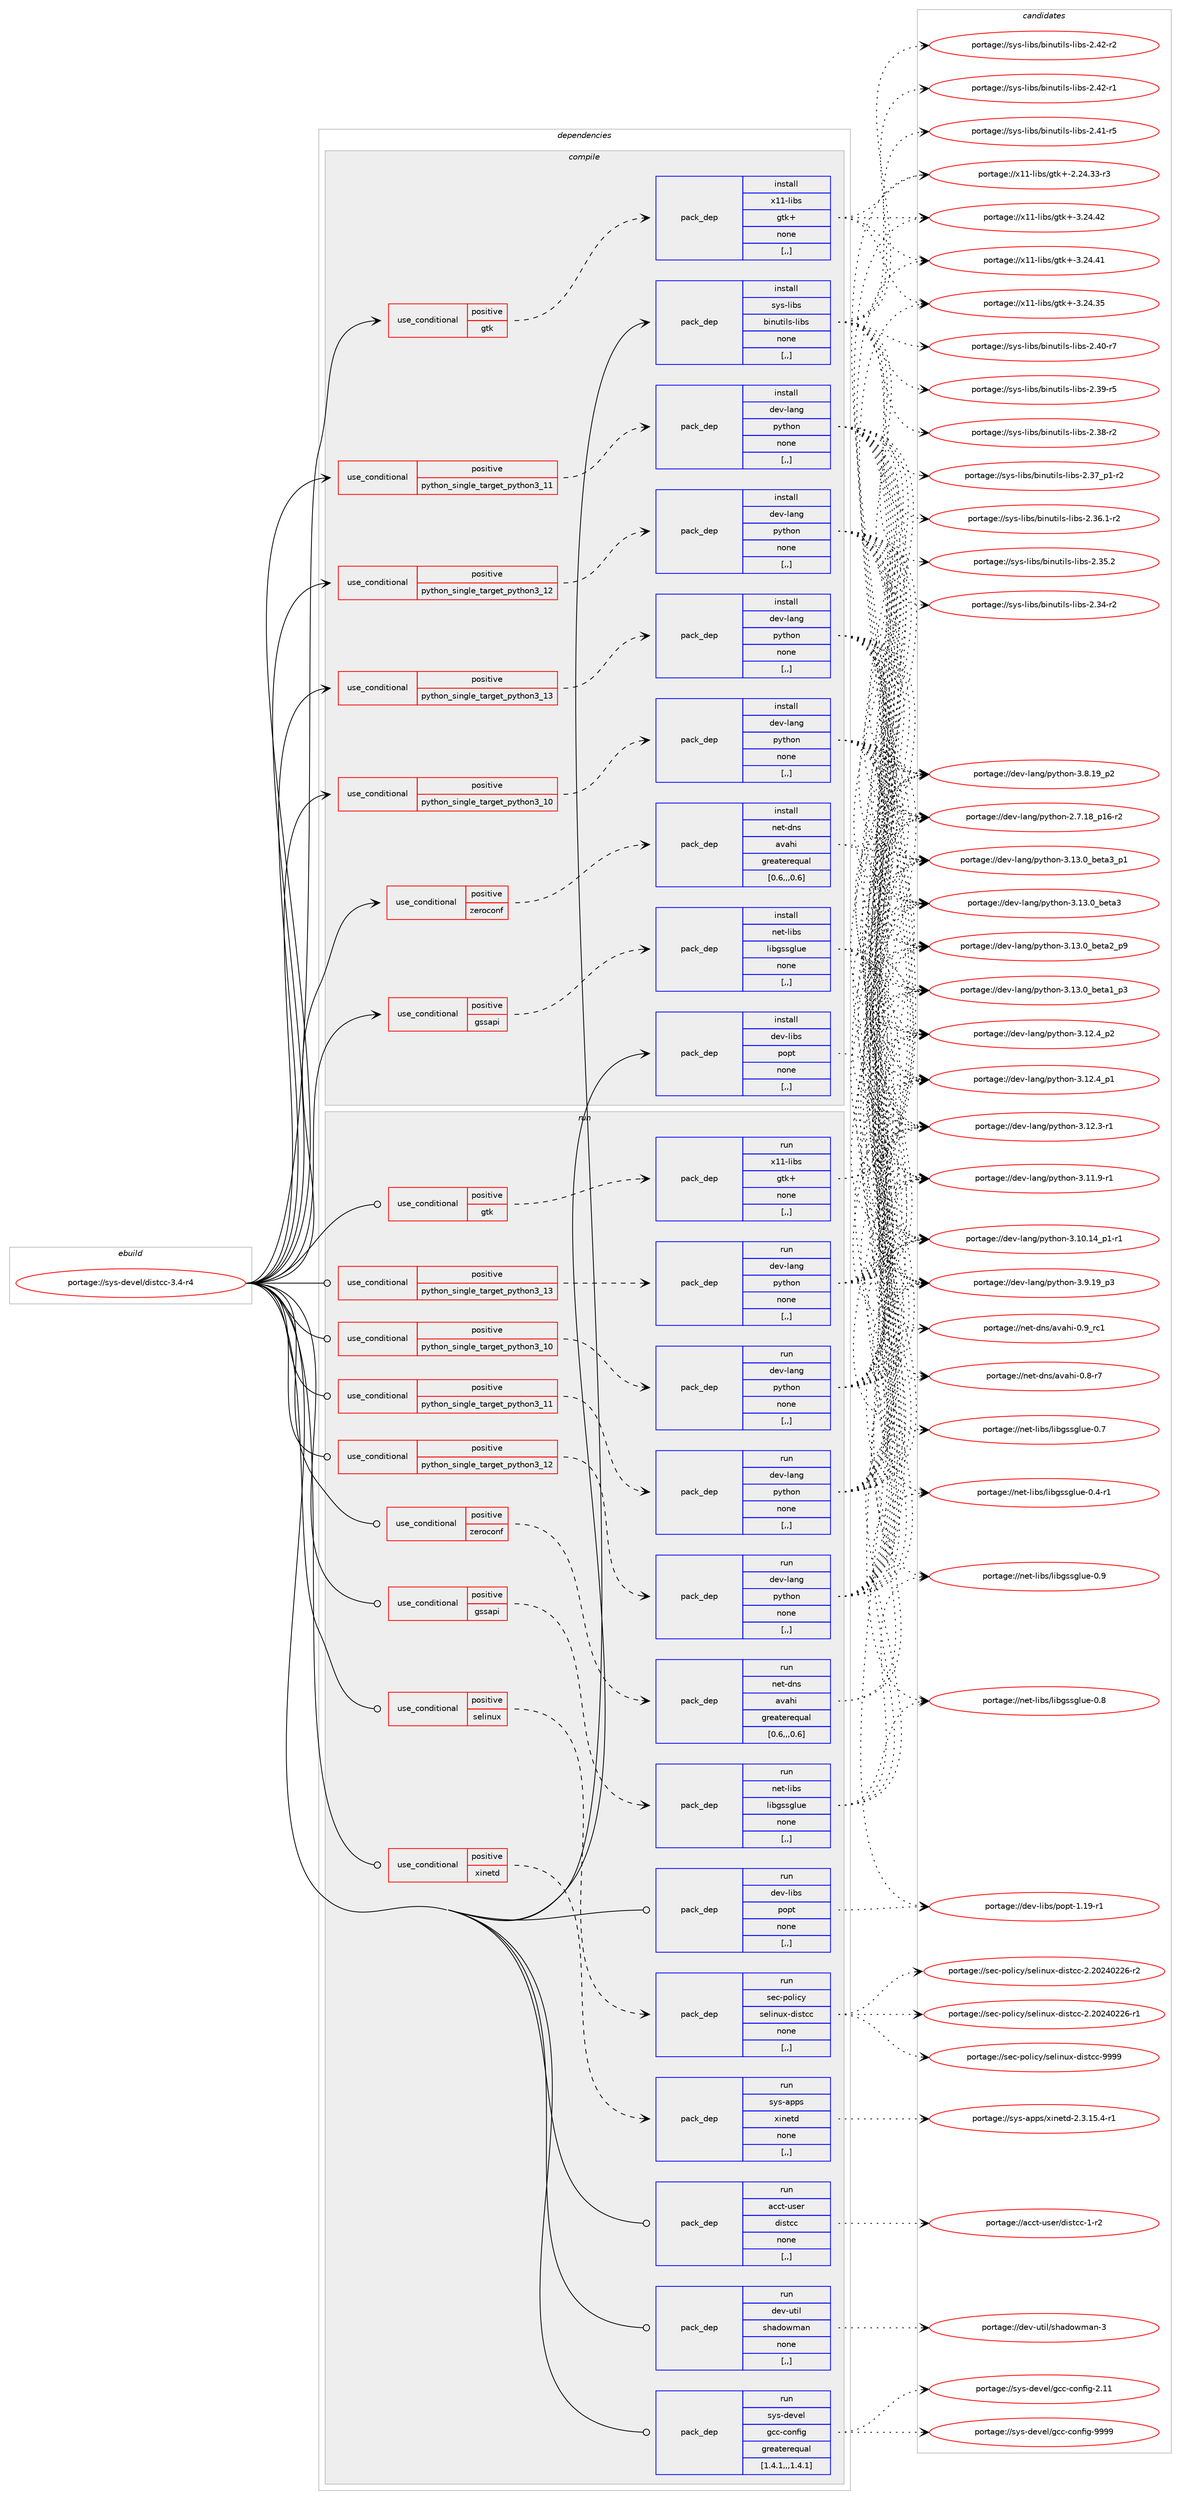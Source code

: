 digraph prolog {

# *************
# Graph options
# *************

newrank=true;
concentrate=true;
compound=true;
graph [rankdir=LR,fontname=Helvetica,fontsize=10,ranksep=1.5];#, ranksep=2.5, nodesep=0.2];
edge  [arrowhead=vee];
node  [fontname=Helvetica,fontsize=10];

# **********
# The ebuild
# **********

subgraph cluster_leftcol {
color=gray;
label=<<i>ebuild</i>>;
id [label="portage://sys-devel/distcc-3.4-r4", color=red, width=4, href="../sys-devel/distcc-3.4-r4.svg"];
}

# ****************
# The dependencies
# ****************

subgraph cluster_midcol {
color=gray;
label=<<i>dependencies</i>>;
subgraph cluster_compile {
fillcolor="#eeeeee";
style=filled;
label=<<i>compile</i>>;
subgraph cond114617 {
dependency430976 [label=<<TABLE BORDER="0" CELLBORDER="1" CELLSPACING="0" CELLPADDING="4"><TR><TD ROWSPAN="3" CELLPADDING="10">use_conditional</TD></TR><TR><TD>positive</TD></TR><TR><TD>gssapi</TD></TR></TABLE>>, shape=none, color=red];
subgraph pack313398 {
dependency430977 [label=<<TABLE BORDER="0" CELLBORDER="1" CELLSPACING="0" CELLPADDING="4" WIDTH="220"><TR><TD ROWSPAN="6" CELLPADDING="30">pack_dep</TD></TR><TR><TD WIDTH="110">install</TD></TR><TR><TD>net-libs</TD></TR><TR><TD>libgssglue</TD></TR><TR><TD>none</TD></TR><TR><TD>[,,]</TD></TR></TABLE>>, shape=none, color=blue];
}
dependency430976:e -> dependency430977:w [weight=20,style="dashed",arrowhead="vee"];
}
id:e -> dependency430976:w [weight=20,style="solid",arrowhead="vee"];
subgraph cond114618 {
dependency430978 [label=<<TABLE BORDER="0" CELLBORDER="1" CELLSPACING="0" CELLPADDING="4"><TR><TD ROWSPAN="3" CELLPADDING="10">use_conditional</TD></TR><TR><TD>positive</TD></TR><TR><TD>gtk</TD></TR></TABLE>>, shape=none, color=red];
subgraph pack313399 {
dependency430979 [label=<<TABLE BORDER="0" CELLBORDER="1" CELLSPACING="0" CELLPADDING="4" WIDTH="220"><TR><TD ROWSPAN="6" CELLPADDING="30">pack_dep</TD></TR><TR><TD WIDTH="110">install</TD></TR><TR><TD>x11-libs</TD></TR><TR><TD>gtk+</TD></TR><TR><TD>none</TD></TR><TR><TD>[,,]</TD></TR></TABLE>>, shape=none, color=blue];
}
dependency430978:e -> dependency430979:w [weight=20,style="dashed",arrowhead="vee"];
}
id:e -> dependency430978:w [weight=20,style="solid",arrowhead="vee"];
subgraph cond114619 {
dependency430980 [label=<<TABLE BORDER="0" CELLBORDER="1" CELLSPACING="0" CELLPADDING="4"><TR><TD ROWSPAN="3" CELLPADDING="10">use_conditional</TD></TR><TR><TD>positive</TD></TR><TR><TD>python_single_target_python3_10</TD></TR></TABLE>>, shape=none, color=red];
subgraph pack313400 {
dependency430981 [label=<<TABLE BORDER="0" CELLBORDER="1" CELLSPACING="0" CELLPADDING="4" WIDTH="220"><TR><TD ROWSPAN="6" CELLPADDING="30">pack_dep</TD></TR><TR><TD WIDTH="110">install</TD></TR><TR><TD>dev-lang</TD></TR><TR><TD>python</TD></TR><TR><TD>none</TD></TR><TR><TD>[,,]</TD></TR></TABLE>>, shape=none, color=blue];
}
dependency430980:e -> dependency430981:w [weight=20,style="dashed",arrowhead="vee"];
}
id:e -> dependency430980:w [weight=20,style="solid",arrowhead="vee"];
subgraph cond114620 {
dependency430982 [label=<<TABLE BORDER="0" CELLBORDER="1" CELLSPACING="0" CELLPADDING="4"><TR><TD ROWSPAN="3" CELLPADDING="10">use_conditional</TD></TR><TR><TD>positive</TD></TR><TR><TD>python_single_target_python3_11</TD></TR></TABLE>>, shape=none, color=red];
subgraph pack313401 {
dependency430983 [label=<<TABLE BORDER="0" CELLBORDER="1" CELLSPACING="0" CELLPADDING="4" WIDTH="220"><TR><TD ROWSPAN="6" CELLPADDING="30">pack_dep</TD></TR><TR><TD WIDTH="110">install</TD></TR><TR><TD>dev-lang</TD></TR><TR><TD>python</TD></TR><TR><TD>none</TD></TR><TR><TD>[,,]</TD></TR></TABLE>>, shape=none, color=blue];
}
dependency430982:e -> dependency430983:w [weight=20,style="dashed",arrowhead="vee"];
}
id:e -> dependency430982:w [weight=20,style="solid",arrowhead="vee"];
subgraph cond114621 {
dependency430984 [label=<<TABLE BORDER="0" CELLBORDER="1" CELLSPACING="0" CELLPADDING="4"><TR><TD ROWSPAN="3" CELLPADDING="10">use_conditional</TD></TR><TR><TD>positive</TD></TR><TR><TD>python_single_target_python3_12</TD></TR></TABLE>>, shape=none, color=red];
subgraph pack313402 {
dependency430985 [label=<<TABLE BORDER="0" CELLBORDER="1" CELLSPACING="0" CELLPADDING="4" WIDTH="220"><TR><TD ROWSPAN="6" CELLPADDING="30">pack_dep</TD></TR><TR><TD WIDTH="110">install</TD></TR><TR><TD>dev-lang</TD></TR><TR><TD>python</TD></TR><TR><TD>none</TD></TR><TR><TD>[,,]</TD></TR></TABLE>>, shape=none, color=blue];
}
dependency430984:e -> dependency430985:w [weight=20,style="dashed",arrowhead="vee"];
}
id:e -> dependency430984:w [weight=20,style="solid",arrowhead="vee"];
subgraph cond114622 {
dependency430986 [label=<<TABLE BORDER="0" CELLBORDER="1" CELLSPACING="0" CELLPADDING="4"><TR><TD ROWSPAN="3" CELLPADDING="10">use_conditional</TD></TR><TR><TD>positive</TD></TR><TR><TD>python_single_target_python3_13</TD></TR></TABLE>>, shape=none, color=red];
subgraph pack313403 {
dependency430987 [label=<<TABLE BORDER="0" CELLBORDER="1" CELLSPACING="0" CELLPADDING="4" WIDTH="220"><TR><TD ROWSPAN="6" CELLPADDING="30">pack_dep</TD></TR><TR><TD WIDTH="110">install</TD></TR><TR><TD>dev-lang</TD></TR><TR><TD>python</TD></TR><TR><TD>none</TD></TR><TR><TD>[,,]</TD></TR></TABLE>>, shape=none, color=blue];
}
dependency430986:e -> dependency430987:w [weight=20,style="dashed",arrowhead="vee"];
}
id:e -> dependency430986:w [weight=20,style="solid",arrowhead="vee"];
subgraph cond114623 {
dependency430988 [label=<<TABLE BORDER="0" CELLBORDER="1" CELLSPACING="0" CELLPADDING="4"><TR><TD ROWSPAN="3" CELLPADDING="10">use_conditional</TD></TR><TR><TD>positive</TD></TR><TR><TD>zeroconf</TD></TR></TABLE>>, shape=none, color=red];
subgraph pack313404 {
dependency430989 [label=<<TABLE BORDER="0" CELLBORDER="1" CELLSPACING="0" CELLPADDING="4" WIDTH="220"><TR><TD ROWSPAN="6" CELLPADDING="30">pack_dep</TD></TR><TR><TD WIDTH="110">install</TD></TR><TR><TD>net-dns</TD></TR><TR><TD>avahi</TD></TR><TR><TD>greaterequal</TD></TR><TR><TD>[0.6,,,0.6]</TD></TR></TABLE>>, shape=none, color=blue];
}
dependency430988:e -> dependency430989:w [weight=20,style="dashed",arrowhead="vee"];
}
id:e -> dependency430988:w [weight=20,style="solid",arrowhead="vee"];
subgraph pack313405 {
dependency430990 [label=<<TABLE BORDER="0" CELLBORDER="1" CELLSPACING="0" CELLPADDING="4" WIDTH="220"><TR><TD ROWSPAN="6" CELLPADDING="30">pack_dep</TD></TR><TR><TD WIDTH="110">install</TD></TR><TR><TD>dev-libs</TD></TR><TR><TD>popt</TD></TR><TR><TD>none</TD></TR><TR><TD>[,,]</TD></TR></TABLE>>, shape=none, color=blue];
}
id:e -> dependency430990:w [weight=20,style="solid",arrowhead="vee"];
subgraph pack313406 {
dependency430991 [label=<<TABLE BORDER="0" CELLBORDER="1" CELLSPACING="0" CELLPADDING="4" WIDTH="220"><TR><TD ROWSPAN="6" CELLPADDING="30">pack_dep</TD></TR><TR><TD WIDTH="110">install</TD></TR><TR><TD>sys-libs</TD></TR><TR><TD>binutils-libs</TD></TR><TR><TD>none</TD></TR><TR><TD>[,,]</TD></TR></TABLE>>, shape=none, color=blue];
}
id:e -> dependency430991:w [weight=20,style="solid",arrowhead="vee"];
}
subgraph cluster_compileandrun {
fillcolor="#eeeeee";
style=filled;
label=<<i>compile and run</i>>;
}
subgraph cluster_run {
fillcolor="#eeeeee";
style=filled;
label=<<i>run</i>>;
subgraph cond114624 {
dependency430992 [label=<<TABLE BORDER="0" CELLBORDER="1" CELLSPACING="0" CELLPADDING="4"><TR><TD ROWSPAN="3" CELLPADDING="10">use_conditional</TD></TR><TR><TD>positive</TD></TR><TR><TD>gssapi</TD></TR></TABLE>>, shape=none, color=red];
subgraph pack313407 {
dependency430993 [label=<<TABLE BORDER="0" CELLBORDER="1" CELLSPACING="0" CELLPADDING="4" WIDTH="220"><TR><TD ROWSPAN="6" CELLPADDING="30">pack_dep</TD></TR><TR><TD WIDTH="110">run</TD></TR><TR><TD>net-libs</TD></TR><TR><TD>libgssglue</TD></TR><TR><TD>none</TD></TR><TR><TD>[,,]</TD></TR></TABLE>>, shape=none, color=blue];
}
dependency430992:e -> dependency430993:w [weight=20,style="dashed",arrowhead="vee"];
}
id:e -> dependency430992:w [weight=20,style="solid",arrowhead="odot"];
subgraph cond114625 {
dependency430994 [label=<<TABLE BORDER="0" CELLBORDER="1" CELLSPACING="0" CELLPADDING="4"><TR><TD ROWSPAN="3" CELLPADDING="10">use_conditional</TD></TR><TR><TD>positive</TD></TR><TR><TD>gtk</TD></TR></TABLE>>, shape=none, color=red];
subgraph pack313408 {
dependency430995 [label=<<TABLE BORDER="0" CELLBORDER="1" CELLSPACING="0" CELLPADDING="4" WIDTH="220"><TR><TD ROWSPAN="6" CELLPADDING="30">pack_dep</TD></TR><TR><TD WIDTH="110">run</TD></TR><TR><TD>x11-libs</TD></TR><TR><TD>gtk+</TD></TR><TR><TD>none</TD></TR><TR><TD>[,,]</TD></TR></TABLE>>, shape=none, color=blue];
}
dependency430994:e -> dependency430995:w [weight=20,style="dashed",arrowhead="vee"];
}
id:e -> dependency430994:w [weight=20,style="solid",arrowhead="odot"];
subgraph cond114626 {
dependency430996 [label=<<TABLE BORDER="0" CELLBORDER="1" CELLSPACING="0" CELLPADDING="4"><TR><TD ROWSPAN="3" CELLPADDING="10">use_conditional</TD></TR><TR><TD>positive</TD></TR><TR><TD>python_single_target_python3_10</TD></TR></TABLE>>, shape=none, color=red];
subgraph pack313409 {
dependency430997 [label=<<TABLE BORDER="0" CELLBORDER="1" CELLSPACING="0" CELLPADDING="4" WIDTH="220"><TR><TD ROWSPAN="6" CELLPADDING="30">pack_dep</TD></TR><TR><TD WIDTH="110">run</TD></TR><TR><TD>dev-lang</TD></TR><TR><TD>python</TD></TR><TR><TD>none</TD></TR><TR><TD>[,,]</TD></TR></TABLE>>, shape=none, color=blue];
}
dependency430996:e -> dependency430997:w [weight=20,style="dashed",arrowhead="vee"];
}
id:e -> dependency430996:w [weight=20,style="solid",arrowhead="odot"];
subgraph cond114627 {
dependency430998 [label=<<TABLE BORDER="0" CELLBORDER="1" CELLSPACING="0" CELLPADDING="4"><TR><TD ROWSPAN="3" CELLPADDING="10">use_conditional</TD></TR><TR><TD>positive</TD></TR><TR><TD>python_single_target_python3_11</TD></TR></TABLE>>, shape=none, color=red];
subgraph pack313410 {
dependency430999 [label=<<TABLE BORDER="0" CELLBORDER="1" CELLSPACING="0" CELLPADDING="4" WIDTH="220"><TR><TD ROWSPAN="6" CELLPADDING="30">pack_dep</TD></TR><TR><TD WIDTH="110">run</TD></TR><TR><TD>dev-lang</TD></TR><TR><TD>python</TD></TR><TR><TD>none</TD></TR><TR><TD>[,,]</TD></TR></TABLE>>, shape=none, color=blue];
}
dependency430998:e -> dependency430999:w [weight=20,style="dashed",arrowhead="vee"];
}
id:e -> dependency430998:w [weight=20,style="solid",arrowhead="odot"];
subgraph cond114628 {
dependency431000 [label=<<TABLE BORDER="0" CELLBORDER="1" CELLSPACING="0" CELLPADDING="4"><TR><TD ROWSPAN="3" CELLPADDING="10">use_conditional</TD></TR><TR><TD>positive</TD></TR><TR><TD>python_single_target_python3_12</TD></TR></TABLE>>, shape=none, color=red];
subgraph pack313411 {
dependency431001 [label=<<TABLE BORDER="0" CELLBORDER="1" CELLSPACING="0" CELLPADDING="4" WIDTH="220"><TR><TD ROWSPAN="6" CELLPADDING="30">pack_dep</TD></TR><TR><TD WIDTH="110">run</TD></TR><TR><TD>dev-lang</TD></TR><TR><TD>python</TD></TR><TR><TD>none</TD></TR><TR><TD>[,,]</TD></TR></TABLE>>, shape=none, color=blue];
}
dependency431000:e -> dependency431001:w [weight=20,style="dashed",arrowhead="vee"];
}
id:e -> dependency431000:w [weight=20,style="solid",arrowhead="odot"];
subgraph cond114629 {
dependency431002 [label=<<TABLE BORDER="0" CELLBORDER="1" CELLSPACING="0" CELLPADDING="4"><TR><TD ROWSPAN="3" CELLPADDING="10">use_conditional</TD></TR><TR><TD>positive</TD></TR><TR><TD>python_single_target_python3_13</TD></TR></TABLE>>, shape=none, color=red];
subgraph pack313412 {
dependency431003 [label=<<TABLE BORDER="0" CELLBORDER="1" CELLSPACING="0" CELLPADDING="4" WIDTH="220"><TR><TD ROWSPAN="6" CELLPADDING="30">pack_dep</TD></TR><TR><TD WIDTH="110">run</TD></TR><TR><TD>dev-lang</TD></TR><TR><TD>python</TD></TR><TR><TD>none</TD></TR><TR><TD>[,,]</TD></TR></TABLE>>, shape=none, color=blue];
}
dependency431002:e -> dependency431003:w [weight=20,style="dashed",arrowhead="vee"];
}
id:e -> dependency431002:w [weight=20,style="solid",arrowhead="odot"];
subgraph cond114630 {
dependency431004 [label=<<TABLE BORDER="0" CELLBORDER="1" CELLSPACING="0" CELLPADDING="4"><TR><TD ROWSPAN="3" CELLPADDING="10">use_conditional</TD></TR><TR><TD>positive</TD></TR><TR><TD>selinux</TD></TR></TABLE>>, shape=none, color=red];
subgraph pack313413 {
dependency431005 [label=<<TABLE BORDER="0" CELLBORDER="1" CELLSPACING="0" CELLPADDING="4" WIDTH="220"><TR><TD ROWSPAN="6" CELLPADDING="30">pack_dep</TD></TR><TR><TD WIDTH="110">run</TD></TR><TR><TD>sec-policy</TD></TR><TR><TD>selinux-distcc</TD></TR><TR><TD>none</TD></TR><TR><TD>[,,]</TD></TR></TABLE>>, shape=none, color=blue];
}
dependency431004:e -> dependency431005:w [weight=20,style="dashed",arrowhead="vee"];
}
id:e -> dependency431004:w [weight=20,style="solid",arrowhead="odot"];
subgraph cond114631 {
dependency431006 [label=<<TABLE BORDER="0" CELLBORDER="1" CELLSPACING="0" CELLPADDING="4"><TR><TD ROWSPAN="3" CELLPADDING="10">use_conditional</TD></TR><TR><TD>positive</TD></TR><TR><TD>xinetd</TD></TR></TABLE>>, shape=none, color=red];
subgraph pack313414 {
dependency431007 [label=<<TABLE BORDER="0" CELLBORDER="1" CELLSPACING="0" CELLPADDING="4" WIDTH="220"><TR><TD ROWSPAN="6" CELLPADDING="30">pack_dep</TD></TR><TR><TD WIDTH="110">run</TD></TR><TR><TD>sys-apps</TD></TR><TR><TD>xinetd</TD></TR><TR><TD>none</TD></TR><TR><TD>[,,]</TD></TR></TABLE>>, shape=none, color=blue];
}
dependency431006:e -> dependency431007:w [weight=20,style="dashed",arrowhead="vee"];
}
id:e -> dependency431006:w [weight=20,style="solid",arrowhead="odot"];
subgraph cond114632 {
dependency431008 [label=<<TABLE BORDER="0" CELLBORDER="1" CELLSPACING="0" CELLPADDING="4"><TR><TD ROWSPAN="3" CELLPADDING="10">use_conditional</TD></TR><TR><TD>positive</TD></TR><TR><TD>zeroconf</TD></TR></TABLE>>, shape=none, color=red];
subgraph pack313415 {
dependency431009 [label=<<TABLE BORDER="0" CELLBORDER="1" CELLSPACING="0" CELLPADDING="4" WIDTH="220"><TR><TD ROWSPAN="6" CELLPADDING="30">pack_dep</TD></TR><TR><TD WIDTH="110">run</TD></TR><TR><TD>net-dns</TD></TR><TR><TD>avahi</TD></TR><TR><TD>greaterequal</TD></TR><TR><TD>[0.6,,,0.6]</TD></TR></TABLE>>, shape=none, color=blue];
}
dependency431008:e -> dependency431009:w [weight=20,style="dashed",arrowhead="vee"];
}
id:e -> dependency431008:w [weight=20,style="solid",arrowhead="odot"];
subgraph pack313416 {
dependency431010 [label=<<TABLE BORDER="0" CELLBORDER="1" CELLSPACING="0" CELLPADDING="4" WIDTH="220"><TR><TD ROWSPAN="6" CELLPADDING="30">pack_dep</TD></TR><TR><TD WIDTH="110">run</TD></TR><TR><TD>acct-user</TD></TR><TR><TD>distcc</TD></TR><TR><TD>none</TD></TR><TR><TD>[,,]</TD></TR></TABLE>>, shape=none, color=blue];
}
id:e -> dependency431010:w [weight=20,style="solid",arrowhead="odot"];
subgraph pack313417 {
dependency431011 [label=<<TABLE BORDER="0" CELLBORDER="1" CELLSPACING="0" CELLPADDING="4" WIDTH="220"><TR><TD ROWSPAN="6" CELLPADDING="30">pack_dep</TD></TR><TR><TD WIDTH="110">run</TD></TR><TR><TD>dev-libs</TD></TR><TR><TD>popt</TD></TR><TR><TD>none</TD></TR><TR><TD>[,,]</TD></TR></TABLE>>, shape=none, color=blue];
}
id:e -> dependency431011:w [weight=20,style="solid",arrowhead="odot"];
subgraph pack313418 {
dependency431012 [label=<<TABLE BORDER="0" CELLBORDER="1" CELLSPACING="0" CELLPADDING="4" WIDTH="220"><TR><TD ROWSPAN="6" CELLPADDING="30">pack_dep</TD></TR><TR><TD WIDTH="110">run</TD></TR><TR><TD>dev-util</TD></TR><TR><TD>shadowman</TD></TR><TR><TD>none</TD></TR><TR><TD>[,,]</TD></TR></TABLE>>, shape=none, color=blue];
}
id:e -> dependency431012:w [weight=20,style="solid",arrowhead="odot"];
subgraph pack313419 {
dependency431013 [label=<<TABLE BORDER="0" CELLBORDER="1" CELLSPACING="0" CELLPADDING="4" WIDTH="220"><TR><TD ROWSPAN="6" CELLPADDING="30">pack_dep</TD></TR><TR><TD WIDTH="110">run</TD></TR><TR><TD>sys-devel</TD></TR><TR><TD>gcc-config</TD></TR><TR><TD>greaterequal</TD></TR><TR><TD>[1.4.1,,,1.4.1]</TD></TR></TABLE>>, shape=none, color=blue];
}
id:e -> dependency431013:w [weight=20,style="solid",arrowhead="odot"];
}
}

# **************
# The candidates
# **************

subgraph cluster_choices {
rank=same;
color=gray;
label=<<i>candidates</i>>;

subgraph choice313398 {
color=black;
nodesep=1;
choice1101011164510810598115471081059810311511510310811710145484657 [label="portage://net-libs/libgssglue-0.9", color=red, width=4,href="../net-libs/libgssglue-0.9.svg"];
choice1101011164510810598115471081059810311511510310811710145484656 [label="portage://net-libs/libgssglue-0.8", color=red, width=4,href="../net-libs/libgssglue-0.8.svg"];
choice1101011164510810598115471081059810311511510310811710145484655 [label="portage://net-libs/libgssglue-0.7", color=red, width=4,href="../net-libs/libgssglue-0.7.svg"];
choice11010111645108105981154710810598103115115103108117101454846524511449 [label="portage://net-libs/libgssglue-0.4-r1", color=red, width=4,href="../net-libs/libgssglue-0.4-r1.svg"];
dependency430977:e -> choice1101011164510810598115471081059810311511510310811710145484657:w [style=dotted,weight="100"];
dependency430977:e -> choice1101011164510810598115471081059810311511510310811710145484656:w [style=dotted,weight="100"];
dependency430977:e -> choice1101011164510810598115471081059810311511510310811710145484655:w [style=dotted,weight="100"];
dependency430977:e -> choice11010111645108105981154710810598103115115103108117101454846524511449:w [style=dotted,weight="100"];
}
subgraph choice313399 {
color=black;
nodesep=1;
choice1204949451081059811547103116107434551465052465250 [label="portage://x11-libs/gtk+-3.24.42", color=red, width=4,href="../x11-libs/gtk+-3.24.42.svg"];
choice1204949451081059811547103116107434551465052465249 [label="portage://x11-libs/gtk+-3.24.41", color=red, width=4,href="../x11-libs/gtk+-3.24.41.svg"];
choice1204949451081059811547103116107434551465052465153 [label="portage://x11-libs/gtk+-3.24.35", color=red, width=4,href="../x11-libs/gtk+-3.24.35.svg"];
choice12049494510810598115471031161074345504650524651514511451 [label="portage://x11-libs/gtk+-2.24.33-r3", color=red, width=4,href="../x11-libs/gtk+-2.24.33-r3.svg"];
dependency430979:e -> choice1204949451081059811547103116107434551465052465250:w [style=dotted,weight="100"];
dependency430979:e -> choice1204949451081059811547103116107434551465052465249:w [style=dotted,weight="100"];
dependency430979:e -> choice1204949451081059811547103116107434551465052465153:w [style=dotted,weight="100"];
dependency430979:e -> choice12049494510810598115471031161074345504650524651514511451:w [style=dotted,weight="100"];
}
subgraph choice313400 {
color=black;
nodesep=1;
choice10010111845108971101034711212111610411111045514649514648959810111697519511249 [label="portage://dev-lang/python-3.13.0_beta3_p1", color=red, width=4,href="../dev-lang/python-3.13.0_beta3_p1.svg"];
choice1001011184510897110103471121211161041111104551464951464895981011169751 [label="portage://dev-lang/python-3.13.0_beta3", color=red, width=4,href="../dev-lang/python-3.13.0_beta3.svg"];
choice10010111845108971101034711212111610411111045514649514648959810111697509511257 [label="portage://dev-lang/python-3.13.0_beta2_p9", color=red, width=4,href="../dev-lang/python-3.13.0_beta2_p9.svg"];
choice10010111845108971101034711212111610411111045514649514648959810111697499511251 [label="portage://dev-lang/python-3.13.0_beta1_p3", color=red, width=4,href="../dev-lang/python-3.13.0_beta1_p3.svg"];
choice100101118451089711010347112121116104111110455146495046529511250 [label="portage://dev-lang/python-3.12.4_p2", color=red, width=4,href="../dev-lang/python-3.12.4_p2.svg"];
choice100101118451089711010347112121116104111110455146495046529511249 [label="portage://dev-lang/python-3.12.4_p1", color=red, width=4,href="../dev-lang/python-3.12.4_p1.svg"];
choice100101118451089711010347112121116104111110455146495046514511449 [label="portage://dev-lang/python-3.12.3-r1", color=red, width=4,href="../dev-lang/python-3.12.3-r1.svg"];
choice100101118451089711010347112121116104111110455146494946574511449 [label="portage://dev-lang/python-3.11.9-r1", color=red, width=4,href="../dev-lang/python-3.11.9-r1.svg"];
choice100101118451089711010347112121116104111110455146494846495295112494511449 [label="portage://dev-lang/python-3.10.14_p1-r1", color=red, width=4,href="../dev-lang/python-3.10.14_p1-r1.svg"];
choice100101118451089711010347112121116104111110455146574649579511251 [label="portage://dev-lang/python-3.9.19_p3", color=red, width=4,href="../dev-lang/python-3.9.19_p3.svg"];
choice100101118451089711010347112121116104111110455146564649579511250 [label="portage://dev-lang/python-3.8.19_p2", color=red, width=4,href="../dev-lang/python-3.8.19_p2.svg"];
choice100101118451089711010347112121116104111110455046554649569511249544511450 [label="portage://dev-lang/python-2.7.18_p16-r2", color=red, width=4,href="../dev-lang/python-2.7.18_p16-r2.svg"];
dependency430981:e -> choice10010111845108971101034711212111610411111045514649514648959810111697519511249:w [style=dotted,weight="100"];
dependency430981:e -> choice1001011184510897110103471121211161041111104551464951464895981011169751:w [style=dotted,weight="100"];
dependency430981:e -> choice10010111845108971101034711212111610411111045514649514648959810111697509511257:w [style=dotted,weight="100"];
dependency430981:e -> choice10010111845108971101034711212111610411111045514649514648959810111697499511251:w [style=dotted,weight="100"];
dependency430981:e -> choice100101118451089711010347112121116104111110455146495046529511250:w [style=dotted,weight="100"];
dependency430981:e -> choice100101118451089711010347112121116104111110455146495046529511249:w [style=dotted,weight="100"];
dependency430981:e -> choice100101118451089711010347112121116104111110455146495046514511449:w [style=dotted,weight="100"];
dependency430981:e -> choice100101118451089711010347112121116104111110455146494946574511449:w [style=dotted,weight="100"];
dependency430981:e -> choice100101118451089711010347112121116104111110455146494846495295112494511449:w [style=dotted,weight="100"];
dependency430981:e -> choice100101118451089711010347112121116104111110455146574649579511251:w [style=dotted,weight="100"];
dependency430981:e -> choice100101118451089711010347112121116104111110455146564649579511250:w [style=dotted,weight="100"];
dependency430981:e -> choice100101118451089711010347112121116104111110455046554649569511249544511450:w [style=dotted,weight="100"];
}
subgraph choice313401 {
color=black;
nodesep=1;
choice10010111845108971101034711212111610411111045514649514648959810111697519511249 [label="portage://dev-lang/python-3.13.0_beta3_p1", color=red, width=4,href="../dev-lang/python-3.13.0_beta3_p1.svg"];
choice1001011184510897110103471121211161041111104551464951464895981011169751 [label="portage://dev-lang/python-3.13.0_beta3", color=red, width=4,href="../dev-lang/python-3.13.0_beta3.svg"];
choice10010111845108971101034711212111610411111045514649514648959810111697509511257 [label="portage://dev-lang/python-3.13.0_beta2_p9", color=red, width=4,href="../dev-lang/python-3.13.0_beta2_p9.svg"];
choice10010111845108971101034711212111610411111045514649514648959810111697499511251 [label="portage://dev-lang/python-3.13.0_beta1_p3", color=red, width=4,href="../dev-lang/python-3.13.0_beta1_p3.svg"];
choice100101118451089711010347112121116104111110455146495046529511250 [label="portage://dev-lang/python-3.12.4_p2", color=red, width=4,href="../dev-lang/python-3.12.4_p2.svg"];
choice100101118451089711010347112121116104111110455146495046529511249 [label="portage://dev-lang/python-3.12.4_p1", color=red, width=4,href="../dev-lang/python-3.12.4_p1.svg"];
choice100101118451089711010347112121116104111110455146495046514511449 [label="portage://dev-lang/python-3.12.3-r1", color=red, width=4,href="../dev-lang/python-3.12.3-r1.svg"];
choice100101118451089711010347112121116104111110455146494946574511449 [label="portage://dev-lang/python-3.11.9-r1", color=red, width=4,href="../dev-lang/python-3.11.9-r1.svg"];
choice100101118451089711010347112121116104111110455146494846495295112494511449 [label="portage://dev-lang/python-3.10.14_p1-r1", color=red, width=4,href="../dev-lang/python-3.10.14_p1-r1.svg"];
choice100101118451089711010347112121116104111110455146574649579511251 [label="portage://dev-lang/python-3.9.19_p3", color=red, width=4,href="../dev-lang/python-3.9.19_p3.svg"];
choice100101118451089711010347112121116104111110455146564649579511250 [label="portage://dev-lang/python-3.8.19_p2", color=red, width=4,href="../dev-lang/python-3.8.19_p2.svg"];
choice100101118451089711010347112121116104111110455046554649569511249544511450 [label="portage://dev-lang/python-2.7.18_p16-r2", color=red, width=4,href="../dev-lang/python-2.7.18_p16-r2.svg"];
dependency430983:e -> choice10010111845108971101034711212111610411111045514649514648959810111697519511249:w [style=dotted,weight="100"];
dependency430983:e -> choice1001011184510897110103471121211161041111104551464951464895981011169751:w [style=dotted,weight="100"];
dependency430983:e -> choice10010111845108971101034711212111610411111045514649514648959810111697509511257:w [style=dotted,weight="100"];
dependency430983:e -> choice10010111845108971101034711212111610411111045514649514648959810111697499511251:w [style=dotted,weight="100"];
dependency430983:e -> choice100101118451089711010347112121116104111110455146495046529511250:w [style=dotted,weight="100"];
dependency430983:e -> choice100101118451089711010347112121116104111110455146495046529511249:w [style=dotted,weight="100"];
dependency430983:e -> choice100101118451089711010347112121116104111110455146495046514511449:w [style=dotted,weight="100"];
dependency430983:e -> choice100101118451089711010347112121116104111110455146494946574511449:w [style=dotted,weight="100"];
dependency430983:e -> choice100101118451089711010347112121116104111110455146494846495295112494511449:w [style=dotted,weight="100"];
dependency430983:e -> choice100101118451089711010347112121116104111110455146574649579511251:w [style=dotted,weight="100"];
dependency430983:e -> choice100101118451089711010347112121116104111110455146564649579511250:w [style=dotted,weight="100"];
dependency430983:e -> choice100101118451089711010347112121116104111110455046554649569511249544511450:w [style=dotted,weight="100"];
}
subgraph choice313402 {
color=black;
nodesep=1;
choice10010111845108971101034711212111610411111045514649514648959810111697519511249 [label="portage://dev-lang/python-3.13.0_beta3_p1", color=red, width=4,href="../dev-lang/python-3.13.0_beta3_p1.svg"];
choice1001011184510897110103471121211161041111104551464951464895981011169751 [label="portage://dev-lang/python-3.13.0_beta3", color=red, width=4,href="../dev-lang/python-3.13.0_beta3.svg"];
choice10010111845108971101034711212111610411111045514649514648959810111697509511257 [label="portage://dev-lang/python-3.13.0_beta2_p9", color=red, width=4,href="../dev-lang/python-3.13.0_beta2_p9.svg"];
choice10010111845108971101034711212111610411111045514649514648959810111697499511251 [label="portage://dev-lang/python-3.13.0_beta1_p3", color=red, width=4,href="../dev-lang/python-3.13.0_beta1_p3.svg"];
choice100101118451089711010347112121116104111110455146495046529511250 [label="portage://dev-lang/python-3.12.4_p2", color=red, width=4,href="../dev-lang/python-3.12.4_p2.svg"];
choice100101118451089711010347112121116104111110455146495046529511249 [label="portage://dev-lang/python-3.12.4_p1", color=red, width=4,href="../dev-lang/python-3.12.4_p1.svg"];
choice100101118451089711010347112121116104111110455146495046514511449 [label="portage://dev-lang/python-3.12.3-r1", color=red, width=4,href="../dev-lang/python-3.12.3-r1.svg"];
choice100101118451089711010347112121116104111110455146494946574511449 [label="portage://dev-lang/python-3.11.9-r1", color=red, width=4,href="../dev-lang/python-3.11.9-r1.svg"];
choice100101118451089711010347112121116104111110455146494846495295112494511449 [label="portage://dev-lang/python-3.10.14_p1-r1", color=red, width=4,href="../dev-lang/python-3.10.14_p1-r1.svg"];
choice100101118451089711010347112121116104111110455146574649579511251 [label="portage://dev-lang/python-3.9.19_p3", color=red, width=4,href="../dev-lang/python-3.9.19_p3.svg"];
choice100101118451089711010347112121116104111110455146564649579511250 [label="portage://dev-lang/python-3.8.19_p2", color=red, width=4,href="../dev-lang/python-3.8.19_p2.svg"];
choice100101118451089711010347112121116104111110455046554649569511249544511450 [label="portage://dev-lang/python-2.7.18_p16-r2", color=red, width=4,href="../dev-lang/python-2.7.18_p16-r2.svg"];
dependency430985:e -> choice10010111845108971101034711212111610411111045514649514648959810111697519511249:w [style=dotted,weight="100"];
dependency430985:e -> choice1001011184510897110103471121211161041111104551464951464895981011169751:w [style=dotted,weight="100"];
dependency430985:e -> choice10010111845108971101034711212111610411111045514649514648959810111697509511257:w [style=dotted,weight="100"];
dependency430985:e -> choice10010111845108971101034711212111610411111045514649514648959810111697499511251:w [style=dotted,weight="100"];
dependency430985:e -> choice100101118451089711010347112121116104111110455146495046529511250:w [style=dotted,weight="100"];
dependency430985:e -> choice100101118451089711010347112121116104111110455146495046529511249:w [style=dotted,weight="100"];
dependency430985:e -> choice100101118451089711010347112121116104111110455146495046514511449:w [style=dotted,weight="100"];
dependency430985:e -> choice100101118451089711010347112121116104111110455146494946574511449:w [style=dotted,weight="100"];
dependency430985:e -> choice100101118451089711010347112121116104111110455146494846495295112494511449:w [style=dotted,weight="100"];
dependency430985:e -> choice100101118451089711010347112121116104111110455146574649579511251:w [style=dotted,weight="100"];
dependency430985:e -> choice100101118451089711010347112121116104111110455146564649579511250:w [style=dotted,weight="100"];
dependency430985:e -> choice100101118451089711010347112121116104111110455046554649569511249544511450:w [style=dotted,weight="100"];
}
subgraph choice313403 {
color=black;
nodesep=1;
choice10010111845108971101034711212111610411111045514649514648959810111697519511249 [label="portage://dev-lang/python-3.13.0_beta3_p1", color=red, width=4,href="../dev-lang/python-3.13.0_beta3_p1.svg"];
choice1001011184510897110103471121211161041111104551464951464895981011169751 [label="portage://dev-lang/python-3.13.0_beta3", color=red, width=4,href="../dev-lang/python-3.13.0_beta3.svg"];
choice10010111845108971101034711212111610411111045514649514648959810111697509511257 [label="portage://dev-lang/python-3.13.0_beta2_p9", color=red, width=4,href="../dev-lang/python-3.13.0_beta2_p9.svg"];
choice10010111845108971101034711212111610411111045514649514648959810111697499511251 [label="portage://dev-lang/python-3.13.0_beta1_p3", color=red, width=4,href="../dev-lang/python-3.13.0_beta1_p3.svg"];
choice100101118451089711010347112121116104111110455146495046529511250 [label="portage://dev-lang/python-3.12.4_p2", color=red, width=4,href="../dev-lang/python-3.12.4_p2.svg"];
choice100101118451089711010347112121116104111110455146495046529511249 [label="portage://dev-lang/python-3.12.4_p1", color=red, width=4,href="../dev-lang/python-3.12.4_p1.svg"];
choice100101118451089711010347112121116104111110455146495046514511449 [label="portage://dev-lang/python-3.12.3-r1", color=red, width=4,href="../dev-lang/python-3.12.3-r1.svg"];
choice100101118451089711010347112121116104111110455146494946574511449 [label="portage://dev-lang/python-3.11.9-r1", color=red, width=4,href="../dev-lang/python-3.11.9-r1.svg"];
choice100101118451089711010347112121116104111110455146494846495295112494511449 [label="portage://dev-lang/python-3.10.14_p1-r1", color=red, width=4,href="../dev-lang/python-3.10.14_p1-r1.svg"];
choice100101118451089711010347112121116104111110455146574649579511251 [label="portage://dev-lang/python-3.9.19_p3", color=red, width=4,href="../dev-lang/python-3.9.19_p3.svg"];
choice100101118451089711010347112121116104111110455146564649579511250 [label="portage://dev-lang/python-3.8.19_p2", color=red, width=4,href="../dev-lang/python-3.8.19_p2.svg"];
choice100101118451089711010347112121116104111110455046554649569511249544511450 [label="portage://dev-lang/python-2.7.18_p16-r2", color=red, width=4,href="../dev-lang/python-2.7.18_p16-r2.svg"];
dependency430987:e -> choice10010111845108971101034711212111610411111045514649514648959810111697519511249:w [style=dotted,weight="100"];
dependency430987:e -> choice1001011184510897110103471121211161041111104551464951464895981011169751:w [style=dotted,weight="100"];
dependency430987:e -> choice10010111845108971101034711212111610411111045514649514648959810111697509511257:w [style=dotted,weight="100"];
dependency430987:e -> choice10010111845108971101034711212111610411111045514649514648959810111697499511251:w [style=dotted,weight="100"];
dependency430987:e -> choice100101118451089711010347112121116104111110455146495046529511250:w [style=dotted,weight="100"];
dependency430987:e -> choice100101118451089711010347112121116104111110455146495046529511249:w [style=dotted,weight="100"];
dependency430987:e -> choice100101118451089711010347112121116104111110455146495046514511449:w [style=dotted,weight="100"];
dependency430987:e -> choice100101118451089711010347112121116104111110455146494946574511449:w [style=dotted,weight="100"];
dependency430987:e -> choice100101118451089711010347112121116104111110455146494846495295112494511449:w [style=dotted,weight="100"];
dependency430987:e -> choice100101118451089711010347112121116104111110455146574649579511251:w [style=dotted,weight="100"];
dependency430987:e -> choice100101118451089711010347112121116104111110455146564649579511250:w [style=dotted,weight="100"];
dependency430987:e -> choice100101118451089711010347112121116104111110455046554649569511249544511450:w [style=dotted,weight="100"];
}
subgraph choice313404 {
color=black;
nodesep=1;
choice1101011164510011011547971189710410545484657951149949 [label="portage://net-dns/avahi-0.9_rc1", color=red, width=4,href="../net-dns/avahi-0.9_rc1.svg"];
choice11010111645100110115479711897104105454846564511455 [label="portage://net-dns/avahi-0.8-r7", color=red, width=4,href="../net-dns/avahi-0.8-r7.svg"];
dependency430989:e -> choice1101011164510011011547971189710410545484657951149949:w [style=dotted,weight="100"];
dependency430989:e -> choice11010111645100110115479711897104105454846564511455:w [style=dotted,weight="100"];
}
subgraph choice313405 {
color=black;
nodesep=1;
choice10010111845108105981154711211111211645494649574511449 [label="portage://dev-libs/popt-1.19-r1", color=red, width=4,href="../dev-libs/popt-1.19-r1.svg"];
dependency430990:e -> choice10010111845108105981154711211111211645494649574511449:w [style=dotted,weight="100"];
}
subgraph choice313406 {
color=black;
nodesep=1;
choice11512111545108105981154798105110117116105108115451081059811545504652504511450 [label="portage://sys-libs/binutils-libs-2.42-r2", color=red, width=4,href="../sys-libs/binutils-libs-2.42-r2.svg"];
choice11512111545108105981154798105110117116105108115451081059811545504652504511449 [label="portage://sys-libs/binutils-libs-2.42-r1", color=red, width=4,href="../sys-libs/binutils-libs-2.42-r1.svg"];
choice11512111545108105981154798105110117116105108115451081059811545504652494511453 [label="portage://sys-libs/binutils-libs-2.41-r5", color=red, width=4,href="../sys-libs/binutils-libs-2.41-r5.svg"];
choice11512111545108105981154798105110117116105108115451081059811545504652484511455 [label="portage://sys-libs/binutils-libs-2.40-r7", color=red, width=4,href="../sys-libs/binutils-libs-2.40-r7.svg"];
choice11512111545108105981154798105110117116105108115451081059811545504651574511453 [label="portage://sys-libs/binutils-libs-2.39-r5", color=red, width=4,href="../sys-libs/binutils-libs-2.39-r5.svg"];
choice11512111545108105981154798105110117116105108115451081059811545504651564511450 [label="portage://sys-libs/binutils-libs-2.38-r2", color=red, width=4,href="../sys-libs/binutils-libs-2.38-r2.svg"];
choice115121115451081059811547981051101171161051081154510810598115455046515595112494511450 [label="portage://sys-libs/binutils-libs-2.37_p1-r2", color=red, width=4,href="../sys-libs/binutils-libs-2.37_p1-r2.svg"];
choice115121115451081059811547981051101171161051081154510810598115455046515446494511450 [label="portage://sys-libs/binutils-libs-2.36.1-r2", color=red, width=4,href="../sys-libs/binutils-libs-2.36.1-r2.svg"];
choice11512111545108105981154798105110117116105108115451081059811545504651534650 [label="portage://sys-libs/binutils-libs-2.35.2", color=red, width=4,href="../sys-libs/binutils-libs-2.35.2.svg"];
choice11512111545108105981154798105110117116105108115451081059811545504651524511450 [label="portage://sys-libs/binutils-libs-2.34-r2", color=red, width=4,href="../sys-libs/binutils-libs-2.34-r2.svg"];
dependency430991:e -> choice11512111545108105981154798105110117116105108115451081059811545504652504511450:w [style=dotted,weight="100"];
dependency430991:e -> choice11512111545108105981154798105110117116105108115451081059811545504652504511449:w [style=dotted,weight="100"];
dependency430991:e -> choice11512111545108105981154798105110117116105108115451081059811545504652494511453:w [style=dotted,weight="100"];
dependency430991:e -> choice11512111545108105981154798105110117116105108115451081059811545504652484511455:w [style=dotted,weight="100"];
dependency430991:e -> choice11512111545108105981154798105110117116105108115451081059811545504651574511453:w [style=dotted,weight="100"];
dependency430991:e -> choice11512111545108105981154798105110117116105108115451081059811545504651564511450:w [style=dotted,weight="100"];
dependency430991:e -> choice115121115451081059811547981051101171161051081154510810598115455046515595112494511450:w [style=dotted,weight="100"];
dependency430991:e -> choice115121115451081059811547981051101171161051081154510810598115455046515446494511450:w [style=dotted,weight="100"];
dependency430991:e -> choice11512111545108105981154798105110117116105108115451081059811545504651534650:w [style=dotted,weight="100"];
dependency430991:e -> choice11512111545108105981154798105110117116105108115451081059811545504651524511450:w [style=dotted,weight="100"];
}
subgraph choice313407 {
color=black;
nodesep=1;
choice1101011164510810598115471081059810311511510310811710145484657 [label="portage://net-libs/libgssglue-0.9", color=red, width=4,href="../net-libs/libgssglue-0.9.svg"];
choice1101011164510810598115471081059810311511510310811710145484656 [label="portage://net-libs/libgssglue-0.8", color=red, width=4,href="../net-libs/libgssglue-0.8.svg"];
choice1101011164510810598115471081059810311511510310811710145484655 [label="portage://net-libs/libgssglue-0.7", color=red, width=4,href="../net-libs/libgssglue-0.7.svg"];
choice11010111645108105981154710810598103115115103108117101454846524511449 [label="portage://net-libs/libgssglue-0.4-r1", color=red, width=4,href="../net-libs/libgssglue-0.4-r1.svg"];
dependency430993:e -> choice1101011164510810598115471081059810311511510310811710145484657:w [style=dotted,weight="100"];
dependency430993:e -> choice1101011164510810598115471081059810311511510310811710145484656:w [style=dotted,weight="100"];
dependency430993:e -> choice1101011164510810598115471081059810311511510310811710145484655:w [style=dotted,weight="100"];
dependency430993:e -> choice11010111645108105981154710810598103115115103108117101454846524511449:w [style=dotted,weight="100"];
}
subgraph choice313408 {
color=black;
nodesep=1;
choice1204949451081059811547103116107434551465052465250 [label="portage://x11-libs/gtk+-3.24.42", color=red, width=4,href="../x11-libs/gtk+-3.24.42.svg"];
choice1204949451081059811547103116107434551465052465249 [label="portage://x11-libs/gtk+-3.24.41", color=red, width=4,href="../x11-libs/gtk+-3.24.41.svg"];
choice1204949451081059811547103116107434551465052465153 [label="portage://x11-libs/gtk+-3.24.35", color=red, width=4,href="../x11-libs/gtk+-3.24.35.svg"];
choice12049494510810598115471031161074345504650524651514511451 [label="portage://x11-libs/gtk+-2.24.33-r3", color=red, width=4,href="../x11-libs/gtk+-2.24.33-r3.svg"];
dependency430995:e -> choice1204949451081059811547103116107434551465052465250:w [style=dotted,weight="100"];
dependency430995:e -> choice1204949451081059811547103116107434551465052465249:w [style=dotted,weight="100"];
dependency430995:e -> choice1204949451081059811547103116107434551465052465153:w [style=dotted,weight="100"];
dependency430995:e -> choice12049494510810598115471031161074345504650524651514511451:w [style=dotted,weight="100"];
}
subgraph choice313409 {
color=black;
nodesep=1;
choice10010111845108971101034711212111610411111045514649514648959810111697519511249 [label="portage://dev-lang/python-3.13.0_beta3_p1", color=red, width=4,href="../dev-lang/python-3.13.0_beta3_p1.svg"];
choice1001011184510897110103471121211161041111104551464951464895981011169751 [label="portage://dev-lang/python-3.13.0_beta3", color=red, width=4,href="../dev-lang/python-3.13.0_beta3.svg"];
choice10010111845108971101034711212111610411111045514649514648959810111697509511257 [label="portage://dev-lang/python-3.13.0_beta2_p9", color=red, width=4,href="../dev-lang/python-3.13.0_beta2_p9.svg"];
choice10010111845108971101034711212111610411111045514649514648959810111697499511251 [label="portage://dev-lang/python-3.13.0_beta1_p3", color=red, width=4,href="../dev-lang/python-3.13.0_beta1_p3.svg"];
choice100101118451089711010347112121116104111110455146495046529511250 [label="portage://dev-lang/python-3.12.4_p2", color=red, width=4,href="../dev-lang/python-3.12.4_p2.svg"];
choice100101118451089711010347112121116104111110455146495046529511249 [label="portage://dev-lang/python-3.12.4_p1", color=red, width=4,href="../dev-lang/python-3.12.4_p1.svg"];
choice100101118451089711010347112121116104111110455146495046514511449 [label="portage://dev-lang/python-3.12.3-r1", color=red, width=4,href="../dev-lang/python-3.12.3-r1.svg"];
choice100101118451089711010347112121116104111110455146494946574511449 [label="portage://dev-lang/python-3.11.9-r1", color=red, width=4,href="../dev-lang/python-3.11.9-r1.svg"];
choice100101118451089711010347112121116104111110455146494846495295112494511449 [label="portage://dev-lang/python-3.10.14_p1-r1", color=red, width=4,href="../dev-lang/python-3.10.14_p1-r1.svg"];
choice100101118451089711010347112121116104111110455146574649579511251 [label="portage://dev-lang/python-3.9.19_p3", color=red, width=4,href="../dev-lang/python-3.9.19_p3.svg"];
choice100101118451089711010347112121116104111110455146564649579511250 [label="portage://dev-lang/python-3.8.19_p2", color=red, width=4,href="../dev-lang/python-3.8.19_p2.svg"];
choice100101118451089711010347112121116104111110455046554649569511249544511450 [label="portage://dev-lang/python-2.7.18_p16-r2", color=red, width=4,href="../dev-lang/python-2.7.18_p16-r2.svg"];
dependency430997:e -> choice10010111845108971101034711212111610411111045514649514648959810111697519511249:w [style=dotted,weight="100"];
dependency430997:e -> choice1001011184510897110103471121211161041111104551464951464895981011169751:w [style=dotted,weight="100"];
dependency430997:e -> choice10010111845108971101034711212111610411111045514649514648959810111697509511257:w [style=dotted,weight="100"];
dependency430997:e -> choice10010111845108971101034711212111610411111045514649514648959810111697499511251:w [style=dotted,weight="100"];
dependency430997:e -> choice100101118451089711010347112121116104111110455146495046529511250:w [style=dotted,weight="100"];
dependency430997:e -> choice100101118451089711010347112121116104111110455146495046529511249:w [style=dotted,weight="100"];
dependency430997:e -> choice100101118451089711010347112121116104111110455146495046514511449:w [style=dotted,weight="100"];
dependency430997:e -> choice100101118451089711010347112121116104111110455146494946574511449:w [style=dotted,weight="100"];
dependency430997:e -> choice100101118451089711010347112121116104111110455146494846495295112494511449:w [style=dotted,weight="100"];
dependency430997:e -> choice100101118451089711010347112121116104111110455146574649579511251:w [style=dotted,weight="100"];
dependency430997:e -> choice100101118451089711010347112121116104111110455146564649579511250:w [style=dotted,weight="100"];
dependency430997:e -> choice100101118451089711010347112121116104111110455046554649569511249544511450:w [style=dotted,weight="100"];
}
subgraph choice313410 {
color=black;
nodesep=1;
choice10010111845108971101034711212111610411111045514649514648959810111697519511249 [label="portage://dev-lang/python-3.13.0_beta3_p1", color=red, width=4,href="../dev-lang/python-3.13.0_beta3_p1.svg"];
choice1001011184510897110103471121211161041111104551464951464895981011169751 [label="portage://dev-lang/python-3.13.0_beta3", color=red, width=4,href="../dev-lang/python-3.13.0_beta3.svg"];
choice10010111845108971101034711212111610411111045514649514648959810111697509511257 [label="portage://dev-lang/python-3.13.0_beta2_p9", color=red, width=4,href="../dev-lang/python-3.13.0_beta2_p9.svg"];
choice10010111845108971101034711212111610411111045514649514648959810111697499511251 [label="portage://dev-lang/python-3.13.0_beta1_p3", color=red, width=4,href="../dev-lang/python-3.13.0_beta1_p3.svg"];
choice100101118451089711010347112121116104111110455146495046529511250 [label="portage://dev-lang/python-3.12.4_p2", color=red, width=4,href="../dev-lang/python-3.12.4_p2.svg"];
choice100101118451089711010347112121116104111110455146495046529511249 [label="portage://dev-lang/python-3.12.4_p1", color=red, width=4,href="../dev-lang/python-3.12.4_p1.svg"];
choice100101118451089711010347112121116104111110455146495046514511449 [label="portage://dev-lang/python-3.12.3-r1", color=red, width=4,href="../dev-lang/python-3.12.3-r1.svg"];
choice100101118451089711010347112121116104111110455146494946574511449 [label="portage://dev-lang/python-3.11.9-r1", color=red, width=4,href="../dev-lang/python-3.11.9-r1.svg"];
choice100101118451089711010347112121116104111110455146494846495295112494511449 [label="portage://dev-lang/python-3.10.14_p1-r1", color=red, width=4,href="../dev-lang/python-3.10.14_p1-r1.svg"];
choice100101118451089711010347112121116104111110455146574649579511251 [label="portage://dev-lang/python-3.9.19_p3", color=red, width=4,href="../dev-lang/python-3.9.19_p3.svg"];
choice100101118451089711010347112121116104111110455146564649579511250 [label="portage://dev-lang/python-3.8.19_p2", color=red, width=4,href="../dev-lang/python-3.8.19_p2.svg"];
choice100101118451089711010347112121116104111110455046554649569511249544511450 [label="portage://dev-lang/python-2.7.18_p16-r2", color=red, width=4,href="../dev-lang/python-2.7.18_p16-r2.svg"];
dependency430999:e -> choice10010111845108971101034711212111610411111045514649514648959810111697519511249:w [style=dotted,weight="100"];
dependency430999:e -> choice1001011184510897110103471121211161041111104551464951464895981011169751:w [style=dotted,weight="100"];
dependency430999:e -> choice10010111845108971101034711212111610411111045514649514648959810111697509511257:w [style=dotted,weight="100"];
dependency430999:e -> choice10010111845108971101034711212111610411111045514649514648959810111697499511251:w [style=dotted,weight="100"];
dependency430999:e -> choice100101118451089711010347112121116104111110455146495046529511250:w [style=dotted,weight="100"];
dependency430999:e -> choice100101118451089711010347112121116104111110455146495046529511249:w [style=dotted,weight="100"];
dependency430999:e -> choice100101118451089711010347112121116104111110455146495046514511449:w [style=dotted,weight="100"];
dependency430999:e -> choice100101118451089711010347112121116104111110455146494946574511449:w [style=dotted,weight="100"];
dependency430999:e -> choice100101118451089711010347112121116104111110455146494846495295112494511449:w [style=dotted,weight="100"];
dependency430999:e -> choice100101118451089711010347112121116104111110455146574649579511251:w [style=dotted,weight="100"];
dependency430999:e -> choice100101118451089711010347112121116104111110455146564649579511250:w [style=dotted,weight="100"];
dependency430999:e -> choice100101118451089711010347112121116104111110455046554649569511249544511450:w [style=dotted,weight="100"];
}
subgraph choice313411 {
color=black;
nodesep=1;
choice10010111845108971101034711212111610411111045514649514648959810111697519511249 [label="portage://dev-lang/python-3.13.0_beta3_p1", color=red, width=4,href="../dev-lang/python-3.13.0_beta3_p1.svg"];
choice1001011184510897110103471121211161041111104551464951464895981011169751 [label="portage://dev-lang/python-3.13.0_beta3", color=red, width=4,href="../dev-lang/python-3.13.0_beta3.svg"];
choice10010111845108971101034711212111610411111045514649514648959810111697509511257 [label="portage://dev-lang/python-3.13.0_beta2_p9", color=red, width=4,href="../dev-lang/python-3.13.0_beta2_p9.svg"];
choice10010111845108971101034711212111610411111045514649514648959810111697499511251 [label="portage://dev-lang/python-3.13.0_beta1_p3", color=red, width=4,href="../dev-lang/python-3.13.0_beta1_p3.svg"];
choice100101118451089711010347112121116104111110455146495046529511250 [label="portage://dev-lang/python-3.12.4_p2", color=red, width=4,href="../dev-lang/python-3.12.4_p2.svg"];
choice100101118451089711010347112121116104111110455146495046529511249 [label="portage://dev-lang/python-3.12.4_p1", color=red, width=4,href="../dev-lang/python-3.12.4_p1.svg"];
choice100101118451089711010347112121116104111110455146495046514511449 [label="portage://dev-lang/python-3.12.3-r1", color=red, width=4,href="../dev-lang/python-3.12.3-r1.svg"];
choice100101118451089711010347112121116104111110455146494946574511449 [label="portage://dev-lang/python-3.11.9-r1", color=red, width=4,href="../dev-lang/python-3.11.9-r1.svg"];
choice100101118451089711010347112121116104111110455146494846495295112494511449 [label="portage://dev-lang/python-3.10.14_p1-r1", color=red, width=4,href="../dev-lang/python-3.10.14_p1-r1.svg"];
choice100101118451089711010347112121116104111110455146574649579511251 [label="portage://dev-lang/python-3.9.19_p3", color=red, width=4,href="../dev-lang/python-3.9.19_p3.svg"];
choice100101118451089711010347112121116104111110455146564649579511250 [label="portage://dev-lang/python-3.8.19_p2", color=red, width=4,href="../dev-lang/python-3.8.19_p2.svg"];
choice100101118451089711010347112121116104111110455046554649569511249544511450 [label="portage://dev-lang/python-2.7.18_p16-r2", color=red, width=4,href="../dev-lang/python-2.7.18_p16-r2.svg"];
dependency431001:e -> choice10010111845108971101034711212111610411111045514649514648959810111697519511249:w [style=dotted,weight="100"];
dependency431001:e -> choice1001011184510897110103471121211161041111104551464951464895981011169751:w [style=dotted,weight="100"];
dependency431001:e -> choice10010111845108971101034711212111610411111045514649514648959810111697509511257:w [style=dotted,weight="100"];
dependency431001:e -> choice10010111845108971101034711212111610411111045514649514648959810111697499511251:w [style=dotted,weight="100"];
dependency431001:e -> choice100101118451089711010347112121116104111110455146495046529511250:w [style=dotted,weight="100"];
dependency431001:e -> choice100101118451089711010347112121116104111110455146495046529511249:w [style=dotted,weight="100"];
dependency431001:e -> choice100101118451089711010347112121116104111110455146495046514511449:w [style=dotted,weight="100"];
dependency431001:e -> choice100101118451089711010347112121116104111110455146494946574511449:w [style=dotted,weight="100"];
dependency431001:e -> choice100101118451089711010347112121116104111110455146494846495295112494511449:w [style=dotted,weight="100"];
dependency431001:e -> choice100101118451089711010347112121116104111110455146574649579511251:w [style=dotted,weight="100"];
dependency431001:e -> choice100101118451089711010347112121116104111110455146564649579511250:w [style=dotted,weight="100"];
dependency431001:e -> choice100101118451089711010347112121116104111110455046554649569511249544511450:w [style=dotted,weight="100"];
}
subgraph choice313412 {
color=black;
nodesep=1;
choice10010111845108971101034711212111610411111045514649514648959810111697519511249 [label="portage://dev-lang/python-3.13.0_beta3_p1", color=red, width=4,href="../dev-lang/python-3.13.0_beta3_p1.svg"];
choice1001011184510897110103471121211161041111104551464951464895981011169751 [label="portage://dev-lang/python-3.13.0_beta3", color=red, width=4,href="../dev-lang/python-3.13.0_beta3.svg"];
choice10010111845108971101034711212111610411111045514649514648959810111697509511257 [label="portage://dev-lang/python-3.13.0_beta2_p9", color=red, width=4,href="../dev-lang/python-3.13.0_beta2_p9.svg"];
choice10010111845108971101034711212111610411111045514649514648959810111697499511251 [label="portage://dev-lang/python-3.13.0_beta1_p3", color=red, width=4,href="../dev-lang/python-3.13.0_beta1_p3.svg"];
choice100101118451089711010347112121116104111110455146495046529511250 [label="portage://dev-lang/python-3.12.4_p2", color=red, width=4,href="../dev-lang/python-3.12.4_p2.svg"];
choice100101118451089711010347112121116104111110455146495046529511249 [label="portage://dev-lang/python-3.12.4_p1", color=red, width=4,href="../dev-lang/python-3.12.4_p1.svg"];
choice100101118451089711010347112121116104111110455146495046514511449 [label="portage://dev-lang/python-3.12.3-r1", color=red, width=4,href="../dev-lang/python-3.12.3-r1.svg"];
choice100101118451089711010347112121116104111110455146494946574511449 [label="portage://dev-lang/python-3.11.9-r1", color=red, width=4,href="../dev-lang/python-3.11.9-r1.svg"];
choice100101118451089711010347112121116104111110455146494846495295112494511449 [label="portage://dev-lang/python-3.10.14_p1-r1", color=red, width=4,href="../dev-lang/python-3.10.14_p1-r1.svg"];
choice100101118451089711010347112121116104111110455146574649579511251 [label="portage://dev-lang/python-3.9.19_p3", color=red, width=4,href="../dev-lang/python-3.9.19_p3.svg"];
choice100101118451089711010347112121116104111110455146564649579511250 [label="portage://dev-lang/python-3.8.19_p2", color=red, width=4,href="../dev-lang/python-3.8.19_p2.svg"];
choice100101118451089711010347112121116104111110455046554649569511249544511450 [label="portage://dev-lang/python-2.7.18_p16-r2", color=red, width=4,href="../dev-lang/python-2.7.18_p16-r2.svg"];
dependency431003:e -> choice10010111845108971101034711212111610411111045514649514648959810111697519511249:w [style=dotted,weight="100"];
dependency431003:e -> choice1001011184510897110103471121211161041111104551464951464895981011169751:w [style=dotted,weight="100"];
dependency431003:e -> choice10010111845108971101034711212111610411111045514649514648959810111697509511257:w [style=dotted,weight="100"];
dependency431003:e -> choice10010111845108971101034711212111610411111045514649514648959810111697499511251:w [style=dotted,weight="100"];
dependency431003:e -> choice100101118451089711010347112121116104111110455146495046529511250:w [style=dotted,weight="100"];
dependency431003:e -> choice100101118451089711010347112121116104111110455146495046529511249:w [style=dotted,weight="100"];
dependency431003:e -> choice100101118451089711010347112121116104111110455146495046514511449:w [style=dotted,weight="100"];
dependency431003:e -> choice100101118451089711010347112121116104111110455146494946574511449:w [style=dotted,weight="100"];
dependency431003:e -> choice100101118451089711010347112121116104111110455146494846495295112494511449:w [style=dotted,weight="100"];
dependency431003:e -> choice100101118451089711010347112121116104111110455146574649579511251:w [style=dotted,weight="100"];
dependency431003:e -> choice100101118451089711010347112121116104111110455146564649579511250:w [style=dotted,weight="100"];
dependency431003:e -> choice100101118451089711010347112121116104111110455046554649569511249544511450:w [style=dotted,weight="100"];
}
subgraph choice313413 {
color=black;
nodesep=1;
choice115101994511211110810599121471151011081051101171204510010511511699994557575757 [label="portage://sec-policy/selinux-distcc-9999", color=red, width=4,href="../sec-policy/selinux-distcc-9999.svg"];
choice1151019945112111108105991214711510110810511011712045100105115116999945504650485052485050544511450 [label="portage://sec-policy/selinux-distcc-2.20240226-r2", color=red, width=4,href="../sec-policy/selinux-distcc-2.20240226-r2.svg"];
choice1151019945112111108105991214711510110810511011712045100105115116999945504650485052485050544511449 [label="portage://sec-policy/selinux-distcc-2.20240226-r1", color=red, width=4,href="../sec-policy/selinux-distcc-2.20240226-r1.svg"];
dependency431005:e -> choice115101994511211110810599121471151011081051101171204510010511511699994557575757:w [style=dotted,weight="100"];
dependency431005:e -> choice1151019945112111108105991214711510110810511011712045100105115116999945504650485052485050544511450:w [style=dotted,weight="100"];
dependency431005:e -> choice1151019945112111108105991214711510110810511011712045100105115116999945504650485052485050544511449:w [style=dotted,weight="100"];
}
subgraph choice313414 {
color=black;
nodesep=1;
choice1151211154597112112115471201051101011161004550465146495346524511449 [label="portage://sys-apps/xinetd-2.3.15.4-r1", color=red, width=4,href="../sys-apps/xinetd-2.3.15.4-r1.svg"];
dependency431007:e -> choice1151211154597112112115471201051101011161004550465146495346524511449:w [style=dotted,weight="100"];
}
subgraph choice313415 {
color=black;
nodesep=1;
choice1101011164510011011547971189710410545484657951149949 [label="portage://net-dns/avahi-0.9_rc1", color=red, width=4,href="../net-dns/avahi-0.9_rc1.svg"];
choice11010111645100110115479711897104105454846564511455 [label="portage://net-dns/avahi-0.8-r7", color=red, width=4,href="../net-dns/avahi-0.8-r7.svg"];
dependency431009:e -> choice1101011164510011011547971189710410545484657951149949:w [style=dotted,weight="100"];
dependency431009:e -> choice11010111645100110115479711897104105454846564511455:w [style=dotted,weight="100"];
}
subgraph choice313416 {
color=black;
nodesep=1;
choice9799991164511711510111447100105115116999945494511450 [label="portage://acct-user/distcc-1-r2", color=red, width=4,href="../acct-user/distcc-1-r2.svg"];
dependency431010:e -> choice9799991164511711510111447100105115116999945494511450:w [style=dotted,weight="100"];
}
subgraph choice313417 {
color=black;
nodesep=1;
choice10010111845108105981154711211111211645494649574511449 [label="portage://dev-libs/popt-1.19-r1", color=red, width=4,href="../dev-libs/popt-1.19-r1.svg"];
dependency431011:e -> choice10010111845108105981154711211111211645494649574511449:w [style=dotted,weight="100"];
}
subgraph choice313418 {
color=black;
nodesep=1;
choice100101118451171161051084711510497100111119109971104551 [label="portage://dev-util/shadowman-3", color=red, width=4,href="../dev-util/shadowman-3.svg"];
dependency431012:e -> choice100101118451171161051084711510497100111119109971104551:w [style=dotted,weight="100"];
}
subgraph choice313419 {
color=black;
nodesep=1;
choice1151211154510010111810110847103999945991111101021051034557575757 [label="portage://sys-devel/gcc-config-9999", color=red, width=4,href="../sys-devel/gcc-config-9999.svg"];
choice1151211154510010111810110847103999945991111101021051034550464949 [label="portage://sys-devel/gcc-config-2.11", color=red, width=4,href="../sys-devel/gcc-config-2.11.svg"];
dependency431013:e -> choice1151211154510010111810110847103999945991111101021051034557575757:w [style=dotted,weight="100"];
dependency431013:e -> choice1151211154510010111810110847103999945991111101021051034550464949:w [style=dotted,weight="100"];
}
}

}
